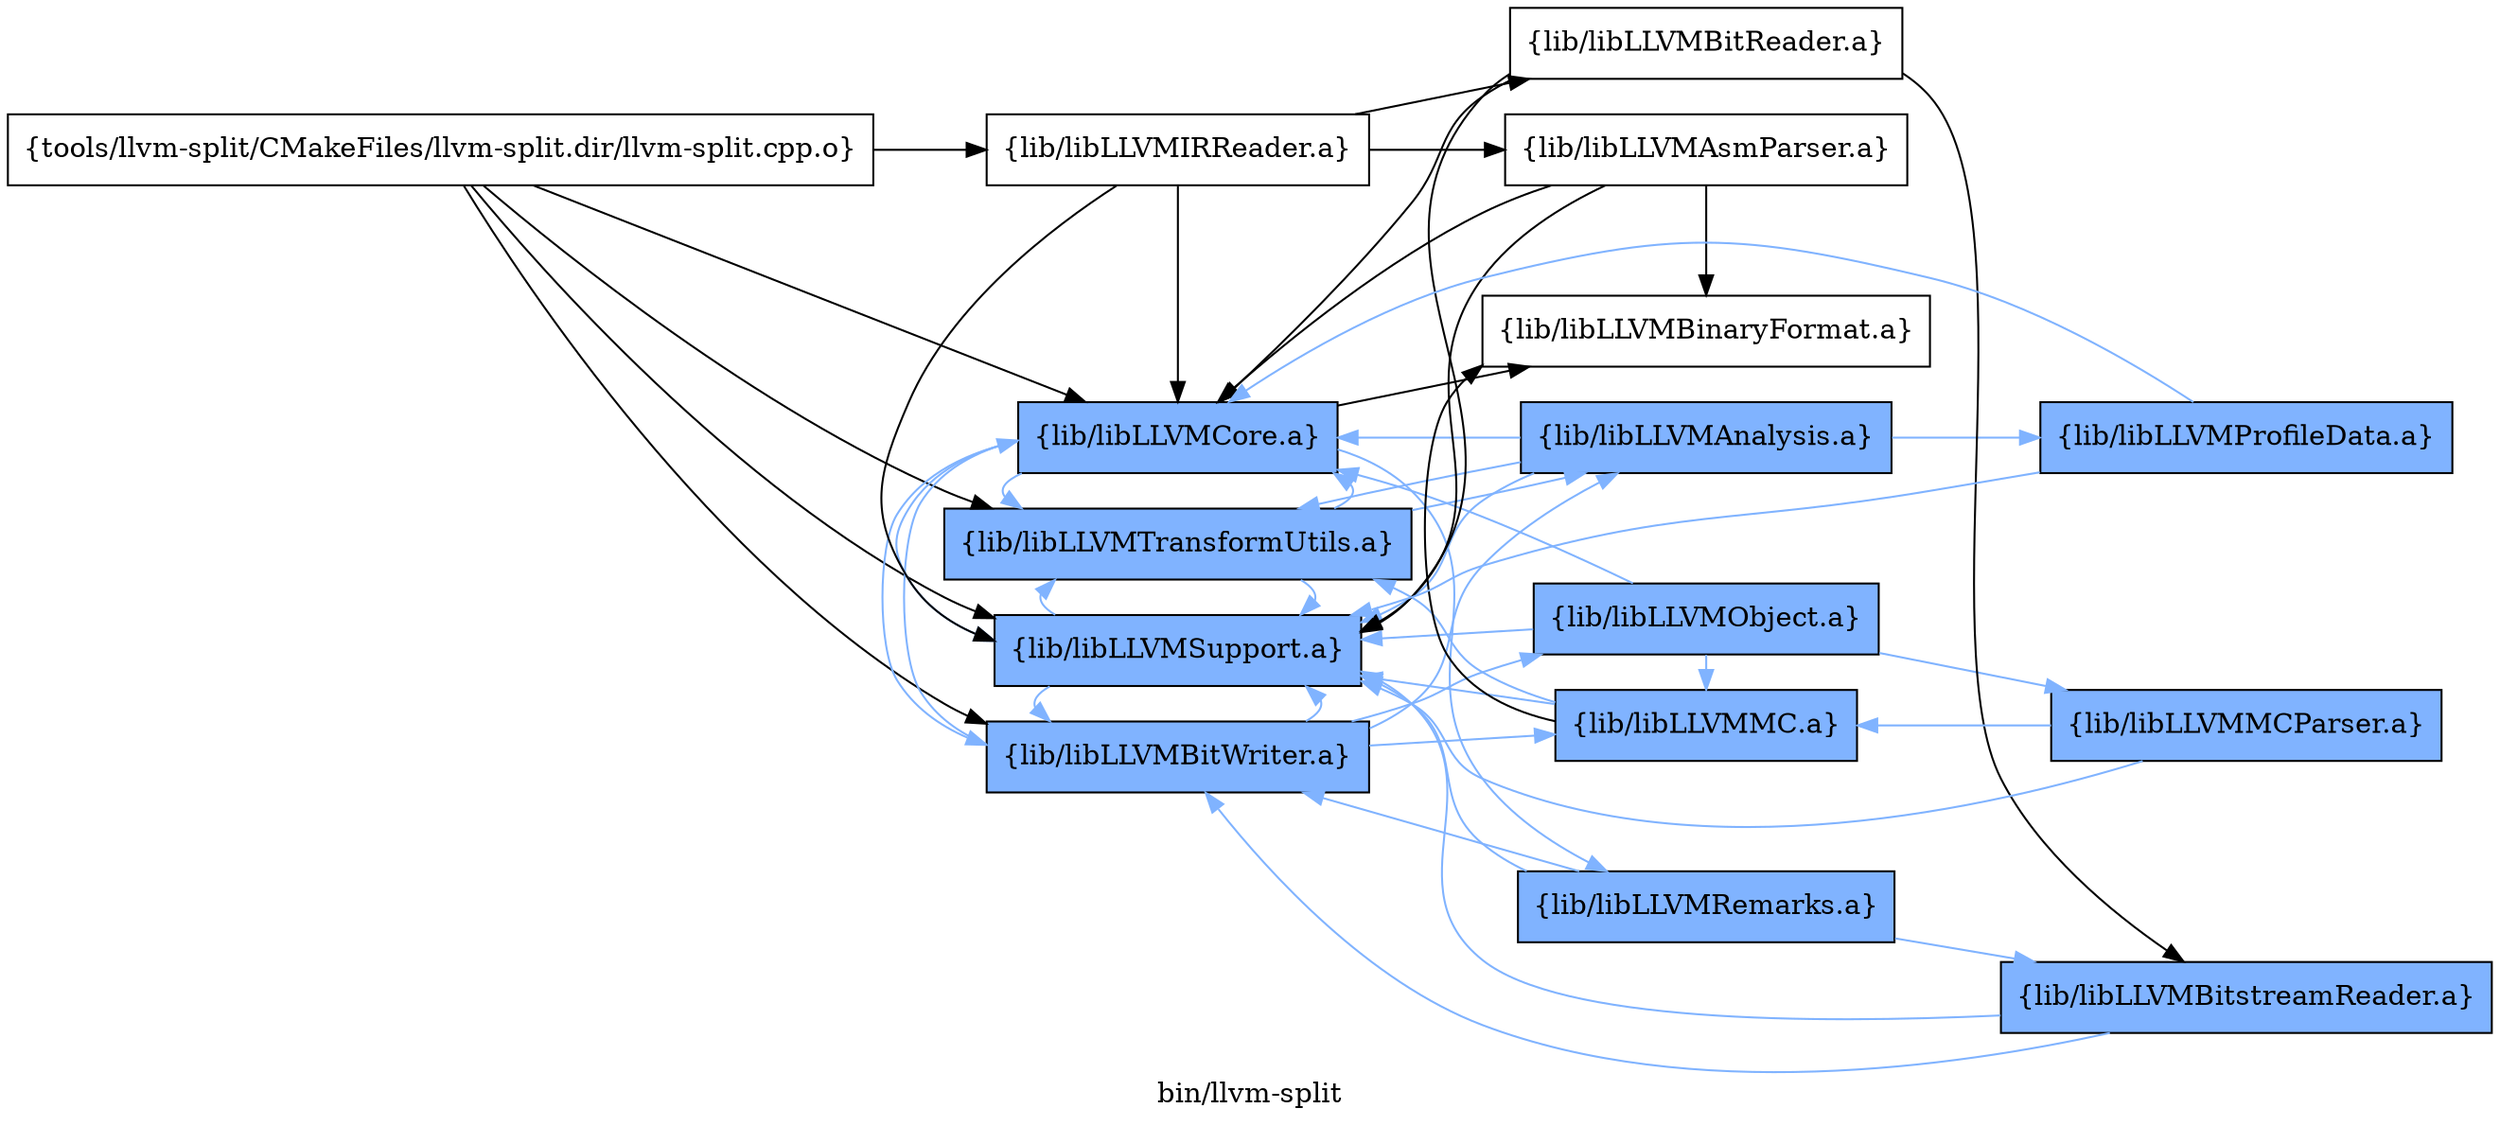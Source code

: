 digraph "bin/llvm-split" {
	label="bin/llvm-split";
	rankdir=LR;
	{ rank=same; Node0x55fc3f6edbe8;  }
	{ rank=same; Node0x55fc3f6ed508; Node0x55fc3f6ed008; Node0x55fc3f6edf08; Node0x55fc3f6eda08; Node0x55fc3f6ee908;  }
	{ rank=same; Node0x55fc3f6ee408; Node0x55fc3f6e4b88; Node0x55fc3f6e5588; Node0x55fc3f6e8148; Node0x55fc3f6e7298; Node0x55fc3f6e6e88; Node0x55fc3f6e6988;  }

	Node0x55fc3f6edbe8 [shape=record,shape=box,group=0,label="{tools/llvm-split/CMakeFiles/llvm-split.dir/llvm-split.cpp.o}"];
	Node0x55fc3f6edbe8 -> Node0x55fc3f6ed508;
	Node0x55fc3f6edbe8 -> Node0x55fc3f6ed008;
	Node0x55fc3f6edbe8 -> Node0x55fc3f6edf08;
	Node0x55fc3f6edbe8 -> Node0x55fc3f6eda08;
	Node0x55fc3f6edbe8 -> Node0x55fc3f6ee908;
	Node0x55fc3f6ed508 [shape=record,shape=box,group=1,style=filled,fillcolor="0.600000 0.5 1",label="{lib/libLLVMTransformUtils.a}"];
	Node0x55fc3f6ed508 -> Node0x55fc3f6edf08[color="0.600000 0.5 1"];
	Node0x55fc3f6ed508 -> Node0x55fc3f6ee908[color="0.600000 0.5 1"];
	Node0x55fc3f6ed508 -> Node0x55fc3f6ee408[color="0.600000 0.5 1"];
	Node0x55fc3f6ed008 [shape=record,shape=box,group=1,style=filled,fillcolor="0.600000 0.5 1",label="{lib/libLLVMBitWriter.a}"];
	Node0x55fc3f6ed008 -> Node0x55fc3f6edf08[color="0.600000 0.5 1"];
	Node0x55fc3f6ed008 -> Node0x55fc3f6ee908[color="0.600000 0.5 1"];
	Node0x55fc3f6ed008 -> Node0x55fc3f6ee408[color="0.600000 0.5 1"];
	Node0x55fc3f6ed008 -> Node0x55fc3f6e4b88[color="0.600000 0.5 1"];
	Node0x55fc3f6ed008 -> Node0x55fc3f6e5588[color="0.600000 0.5 1"];
	Node0x55fc3f6edf08 [shape=record,shape=box,group=1,style=filled,fillcolor="0.600000 0.5 1",label="{lib/libLLVMCore.a}"];
	Node0x55fc3f6edf08 -> Node0x55fc3f6ee908[color="0.600000 0.5 1"];
	Node0x55fc3f6edf08 -> Node0x55fc3f6e8148;
	Node0x55fc3f6edf08 -> Node0x55fc3f6ed508[color="0.600000 0.5 1"];
	Node0x55fc3f6edf08 -> Node0x55fc3f6ed008[color="0.600000 0.5 1"];
	Node0x55fc3f6edf08 -> Node0x55fc3f6e7298[color="0.600000 0.5 1"];
	Node0x55fc3f6eda08 [shape=record,shape=box,group=0,label="{lib/libLLVMIRReader.a}"];
	Node0x55fc3f6eda08 -> Node0x55fc3f6edf08;
	Node0x55fc3f6eda08 -> Node0x55fc3f6ee908;
	Node0x55fc3f6eda08 -> Node0x55fc3f6e6e88;
	Node0x55fc3f6eda08 -> Node0x55fc3f6e6988;
	Node0x55fc3f6ee908 [shape=record,shape=box,group=1,style=filled,fillcolor="0.600000 0.5 1",label="{lib/libLLVMSupport.a}"];
	Node0x55fc3f6ee908 -> Node0x55fc3f6ed508[color="0.600000 0.5 1"];
	Node0x55fc3f6ee908 -> Node0x55fc3f6ed008[color="0.600000 0.5 1"];
	Node0x55fc3f6ee408 [shape=record,shape=box,group=1,style=filled,fillcolor="0.600000 0.5 1",label="{lib/libLLVMAnalysis.a}"];
	Node0x55fc3f6ee408 -> Node0x55fc3f6edf08[color="0.600000 0.5 1"];
	Node0x55fc3f6ee408 -> Node0x55fc3f6ee908[color="0.600000 0.5 1"];
	Node0x55fc3f6ee408 -> Node0x55fc3f6ed508[color="0.600000 0.5 1"];
	Node0x55fc3f6ee408 -> Node0x55fc3f6e5088[color="0.600000 0.5 1"];
	Node0x55fc3f6e4b88 [shape=record,shape=box,group=1,style=filled,fillcolor="0.600000 0.5 1",label="{lib/libLLVMObject.a}"];
	Node0x55fc3f6e4b88 -> Node0x55fc3f6edf08[color="0.600000 0.5 1"];
	Node0x55fc3f6e4b88 -> Node0x55fc3f6ee908[color="0.600000 0.5 1"];
	Node0x55fc3f6e4b88 -> Node0x55fc3f6e5588[color="0.600000 0.5 1"];
	Node0x55fc3f6e4b88 -> Node0x55fc3f6e5ad8[color="0.600000 0.5 1"];
	Node0x55fc3f6e5588 [shape=record,shape=box,group=1,style=filled,fillcolor="0.600000 0.5 1",label="{lib/libLLVMMC.a}"];
	Node0x55fc3f6e5588 -> Node0x55fc3f6ee908[color="0.600000 0.5 1"];
	Node0x55fc3f6e5588 -> Node0x55fc3f6e8148;
	Node0x55fc3f6e5588 -> Node0x55fc3f6ed508[color="0.600000 0.5 1"];
	Node0x55fc3f6e8148 [shape=record,shape=box,group=0,label="{lib/libLLVMBinaryFormat.a}"];
	Node0x55fc3f6e7298 [shape=record,shape=box,group=1,style=filled,fillcolor="0.600000 0.5 1",label="{lib/libLLVMRemarks.a}"];
	Node0x55fc3f6e7298 -> Node0x55fc3f6ee908[color="0.600000 0.5 1"];
	Node0x55fc3f6e7298 -> Node0x55fc3f6ed008[color="0.600000 0.5 1"];
	Node0x55fc3f6e7298 -> Node0x55fc3f6e7748[color="0.600000 0.5 1"];
	Node0x55fc3f6e6e88 [shape=record,shape=box,group=0,label="{lib/libLLVMAsmParser.a}"];
	Node0x55fc3f6e6e88 -> Node0x55fc3f6edf08;
	Node0x55fc3f6e6e88 -> Node0x55fc3f6ee908;
	Node0x55fc3f6e6e88 -> Node0x55fc3f6e8148;
	Node0x55fc3f6e6988 [shape=record,shape=box,group=0,label="{lib/libLLVMBitReader.a}"];
	Node0x55fc3f6e6988 -> Node0x55fc3f6edf08;
	Node0x55fc3f6e6988 -> Node0x55fc3f6ee908;
	Node0x55fc3f6e6988 -> Node0x55fc3f6e7748;
	Node0x55fc3f6e5088 [shape=record,shape=box,group=1,style=filled,fillcolor="0.600000 0.5 1",label="{lib/libLLVMProfileData.a}"];
	Node0x55fc3f6e5088 -> Node0x55fc3f6edf08[color="0.600000 0.5 1"];
	Node0x55fc3f6e5088 -> Node0x55fc3f6ee908[color="0.600000 0.5 1"];
	Node0x55fc3f6e5ad8 [shape=record,shape=box,group=1,style=filled,fillcolor="0.600000 0.5 1",label="{lib/libLLVMMCParser.a}"];
	Node0x55fc3f6e5ad8 -> Node0x55fc3f6ee908[color="0.600000 0.5 1"];
	Node0x55fc3f6e5ad8 -> Node0x55fc3f6e5588[color="0.600000 0.5 1"];
	Node0x55fc3f6e7748 [shape=record,shape=box,group=1,style=filled,fillcolor="0.600000 0.5 1",label="{lib/libLLVMBitstreamReader.a}"];
	Node0x55fc3f6e7748 -> Node0x55fc3f6ed008[color="0.600000 0.5 1"];
	Node0x55fc3f6e7748 -> Node0x55fc3f6ee908[color="0.600000 0.5 1"];
}
